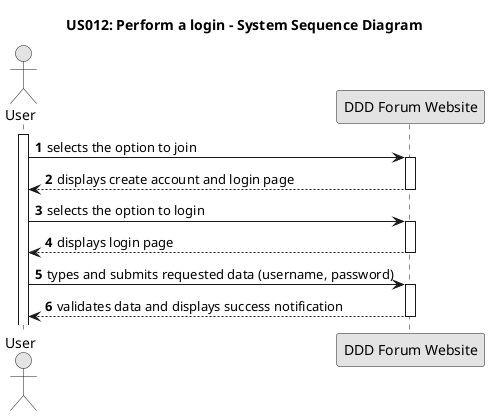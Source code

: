 @startuml US012
skinparam monochrome true
skinparam packageStyle rectangle
skinparam shadowing false

title US012: Perform a login - System Sequence Diagram

actor "User" as User
participant "DDD Forum Website" as DDDForumWebsite

activate User

autonumber

  User -> DDDForumWebsite: selects the option to join
  activate DDDForumWebsite
  User <-- DDDForumWebsite: displays create account and login page
  deactivate DDDForumWebsite
  User -> DDDForumWebsite: selects the option to login
  activate DDDForumWebsite
  User <-- DDDForumWebsite: displays login page
  deactivate DDDForumWebsite
  User -> DDDForumWebsite: types and submits requested data (username, password)
  activate DDDForumWebsite
    User <-- DDDForumWebsite: validates data and displays success notification
  deactivate DDDForumWebsite

@enduml